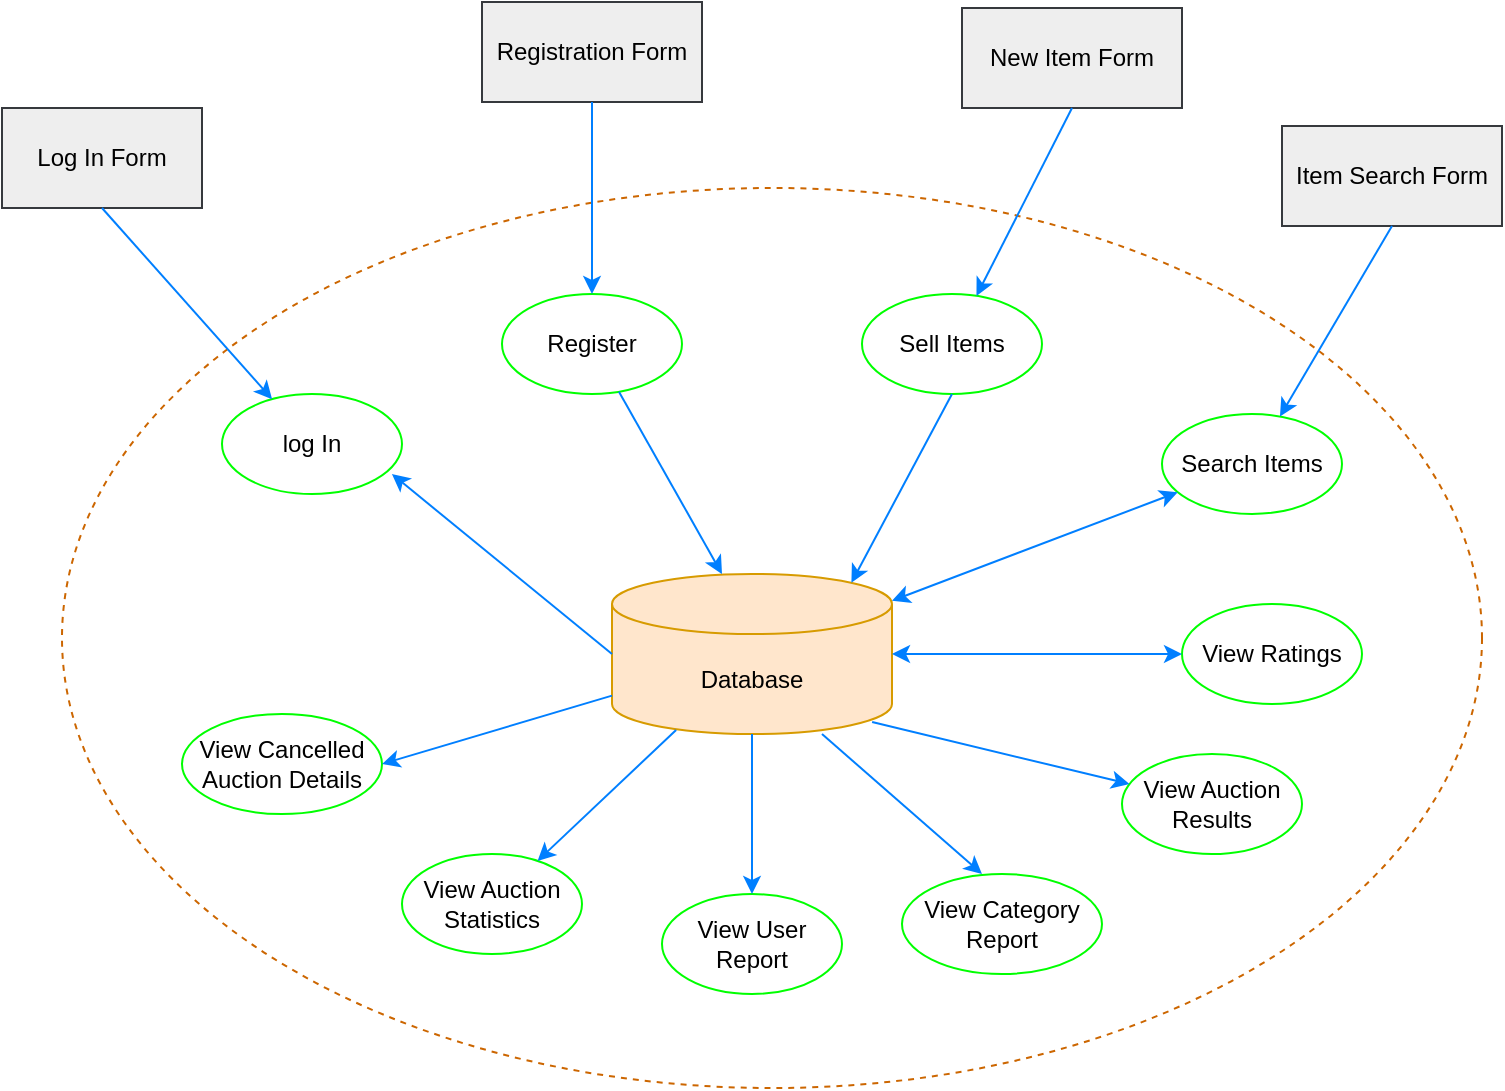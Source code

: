 <mxfile version="23.0.2" type="github">
  <diagram name="Page-1" id="ibN5uEJDEitdcNZKuq6F">
    <mxGraphModel dx="1194" dy="718" grid="1" gridSize="10" guides="1" tooltips="1" connect="1" arrows="1" fold="1" page="1" pageScale="1" pageWidth="850" pageHeight="1100" math="0" shadow="0">
      <root>
        <mxCell id="0" />
        <mxCell id="1" parent="0" />
        <mxCell id="0LvWJx0RIJ58dRhAGcR3-28" value="" style="ellipse;whiteSpace=wrap;html=1;fillStyle=hatch;shadow=0;dashed=1;strokeColor=#CC6600;fillColor=none;backgroundOutline=0;" vertex="1" parent="1">
          <mxGeometry x="70" y="300" width="710" height="450" as="geometry" />
        </mxCell>
        <mxCell id="dUsebAUgYld1Ic8YeYVZ-1" value="Database" style="shape=cylinder3;whiteSpace=wrap;html=1;boundedLbl=1;backgroundOutline=1;size=15;fillColor=#ffe6cc;strokeColor=#d79b00;gradientColor=none;" parent="1" vertex="1">
          <mxGeometry x="345" y="493" width="140" height="80" as="geometry" />
        </mxCell>
        <mxCell id="dUsebAUgYld1Ic8YeYVZ-2" value="log In" style="ellipse;whiteSpace=wrap;html=1;strokeColor=#00FF00;" parent="1" vertex="1">
          <mxGeometry x="150" y="403" width="90" height="50" as="geometry" />
        </mxCell>
        <mxCell id="dUsebAUgYld1Ic8YeYVZ-3" value="" style="endArrow=classic;html=1;rounded=0;entryX=0.944;entryY=0.8;entryDx=0;entryDy=0;entryPerimeter=0;exitX=0;exitY=0.5;exitDx=0;exitDy=0;exitPerimeter=0;curved=0;strokeColor=#007FFF;" parent="1" source="dUsebAUgYld1Ic8YeYVZ-1" target="dUsebAUgYld1Ic8YeYVZ-2" edge="1">
          <mxGeometry width="50" height="50" relative="1" as="geometry">
            <mxPoint x="390" y="683" as="sourcePoint" />
            <mxPoint x="300" y="483" as="targetPoint" />
          </mxGeometry>
        </mxCell>
        <mxCell id="0LvWJx0RIJ58dRhAGcR3-2" value="Register" style="ellipse;whiteSpace=wrap;html=1;strokeColor=#00FF00;" vertex="1" parent="1">
          <mxGeometry x="290" y="353" width="90" height="50" as="geometry" />
        </mxCell>
        <mxCell id="0LvWJx0RIJ58dRhAGcR3-3" value="Sell Items" style="ellipse;whiteSpace=wrap;html=1;strokeColor=#00FF00;" vertex="1" parent="1">
          <mxGeometry x="470" y="353" width="90" height="50" as="geometry" />
        </mxCell>
        <mxCell id="0LvWJx0RIJ58dRhAGcR3-4" value="Search Items" style="ellipse;whiteSpace=wrap;html=1;strokeColor=#00FF00;" vertex="1" parent="1">
          <mxGeometry x="620" y="413" width="90" height="50" as="geometry" />
        </mxCell>
        <mxCell id="0LvWJx0RIJ58dRhAGcR3-5" value="View Ratings" style="ellipse;whiteSpace=wrap;html=1;strokeColor=#00FF00;" vertex="1" parent="1">
          <mxGeometry x="630" y="508" width="90" height="50" as="geometry" />
        </mxCell>
        <mxCell id="0LvWJx0RIJ58dRhAGcR3-6" value="View Auction &lt;br&gt;Results" style="ellipse;whiteSpace=wrap;html=1;strokeColor=#00FF00;" vertex="1" parent="1">
          <mxGeometry x="600" y="583" width="90" height="50" as="geometry" />
        </mxCell>
        <mxCell id="0LvWJx0RIJ58dRhAGcR3-7" value="View Category Report" style="ellipse;whiteSpace=wrap;html=1;strokeColor=#00FF00;" vertex="1" parent="1">
          <mxGeometry x="490" y="643" width="100" height="50" as="geometry" />
        </mxCell>
        <mxCell id="0LvWJx0RIJ58dRhAGcR3-8" value="View User Report" style="ellipse;whiteSpace=wrap;html=1;strokeColor=#00FF00;" vertex="1" parent="1">
          <mxGeometry x="370" y="653" width="90" height="50" as="geometry" />
        </mxCell>
        <mxCell id="0LvWJx0RIJ58dRhAGcR3-9" value="View Auction Statistics" style="ellipse;whiteSpace=wrap;html=1;strokeColor=#00FF00;" vertex="1" parent="1">
          <mxGeometry x="240" y="633" width="90" height="50" as="geometry" />
        </mxCell>
        <mxCell id="0LvWJx0RIJ58dRhAGcR3-10" value="View Cancelled Auction Details" style="ellipse;whiteSpace=wrap;html=1;strokeColor=#00FF00;" vertex="1" parent="1">
          <mxGeometry x="130" y="563" width="100" height="50" as="geometry" />
        </mxCell>
        <mxCell id="0LvWJx0RIJ58dRhAGcR3-12" value="" style="endArrow=classic;html=1;rounded=0;strokeColor=#007FFF;entryX=0.35;entryY=-0.062;entryDx=0;entryDy=0;entryPerimeter=0;" edge="1" parent="1" source="0LvWJx0RIJ58dRhAGcR3-2">
          <mxGeometry width="50" height="50" relative="1" as="geometry">
            <mxPoint x="361" y="407.96" as="sourcePoint" />
            <mxPoint x="400" y="493" as="targetPoint" />
            <Array as="points" />
          </mxGeometry>
        </mxCell>
        <mxCell id="0LvWJx0RIJ58dRhAGcR3-13" value="" style="endArrow=classic;html=1;rounded=0;exitX=0.5;exitY=1;exitDx=0;exitDy=0;curved=0;strokeColor=#007FFF;entryX=0.855;entryY=0;entryDx=0;entryDy=4.35;entryPerimeter=0;" edge="1" parent="1" source="0LvWJx0RIJ58dRhAGcR3-3" target="dUsebAUgYld1Ic8YeYVZ-1">
          <mxGeometry width="50" height="50" relative="1" as="geometry">
            <mxPoint x="580" y="508" as="sourcePoint" />
            <mxPoint x="455" y="491" as="targetPoint" />
          </mxGeometry>
        </mxCell>
        <mxCell id="0LvWJx0RIJ58dRhAGcR3-14" value="" style="endArrow=classic;startArrow=classic;html=1;rounded=0;strokeColor=#007FFF;" edge="1" parent="1" source="dUsebAUgYld1Ic8YeYVZ-1" target="0LvWJx0RIJ58dRhAGcR3-4">
          <mxGeometry width="50" height="50" relative="1" as="geometry">
            <mxPoint x="330" y="643" as="sourcePoint" />
            <mxPoint x="380" y="593" as="targetPoint" />
            <Array as="points" />
          </mxGeometry>
        </mxCell>
        <mxCell id="0LvWJx0RIJ58dRhAGcR3-15" value="" style="endArrow=classic;startArrow=classic;html=1;rounded=0;strokeColor=#007FFF;" edge="1" parent="1" source="dUsebAUgYld1Ic8YeYVZ-1" target="0LvWJx0RIJ58dRhAGcR3-5">
          <mxGeometry width="50" height="50" relative="1" as="geometry">
            <mxPoint x="485" y="583" as="sourcePoint" />
            <mxPoint x="628" y="529" as="targetPoint" />
            <Array as="points" />
          </mxGeometry>
        </mxCell>
        <mxCell id="0LvWJx0RIJ58dRhAGcR3-16" value="" style="endArrow=classic;html=1;rounded=0;exitX=0.929;exitY=0.925;exitDx=0;exitDy=0;exitPerimeter=0;strokeColor=#007FFF;" edge="1" parent="1" source="dUsebAUgYld1Ic8YeYVZ-1" target="0LvWJx0RIJ58dRhAGcR3-6">
          <mxGeometry width="50" height="50" relative="1" as="geometry">
            <mxPoint x="330" y="643" as="sourcePoint" />
            <mxPoint x="490" y="608" as="targetPoint" />
          </mxGeometry>
        </mxCell>
        <mxCell id="0LvWJx0RIJ58dRhAGcR3-17" value="" style="endArrow=classic;html=1;rounded=0;exitX=0.75;exitY=1;exitDx=0;exitDy=0;exitPerimeter=0;strokeColor=#007FFF;entryX=0.4;entryY=0;entryDx=0;entryDy=0;entryPerimeter=0;" edge="1" parent="1" source="dUsebAUgYld1Ic8YeYVZ-1" target="0LvWJx0RIJ58dRhAGcR3-7">
          <mxGeometry width="50" height="50" relative="1" as="geometry">
            <mxPoint x="461" y="592.5" as="sourcePoint" />
            <mxPoint x="590" y="623.5" as="targetPoint" />
          </mxGeometry>
        </mxCell>
        <mxCell id="0LvWJx0RIJ58dRhAGcR3-18" value="" style="endArrow=classic;html=1;rounded=0;strokeColor=#007FFF;entryX=0.5;entryY=0;entryDx=0;entryDy=0;" edge="1" parent="1" source="dUsebAUgYld1Ic8YeYVZ-1" target="0LvWJx0RIJ58dRhAGcR3-8">
          <mxGeometry width="50" height="50" relative="1" as="geometry">
            <mxPoint x="495" y="587" as="sourcePoint" />
            <mxPoint x="624" y="618" as="targetPoint" />
          </mxGeometry>
        </mxCell>
        <mxCell id="0LvWJx0RIJ58dRhAGcR3-20" value="" style="endArrow=classic;html=1;rounded=0;strokeColor=#007FFF;entryX=1;entryY=0.5;entryDx=0;entryDy=0;" edge="1" parent="1" source="dUsebAUgYld1Ic8YeYVZ-1" target="0LvWJx0RIJ58dRhAGcR3-10">
          <mxGeometry width="50" height="50" relative="1" as="geometry">
            <mxPoint x="387" y="581" as="sourcePoint" />
            <mxPoint x="318" y="646" as="targetPoint" />
          </mxGeometry>
        </mxCell>
        <mxCell id="0LvWJx0RIJ58dRhAGcR3-27" value="" style="endArrow=classic;html=1;rounded=0;strokeColor=#007FFF;exitX=0.229;exitY=0.975;exitDx=0;exitDy=0;exitPerimeter=0;" edge="1" parent="1" source="dUsebAUgYld1Ic8YeYVZ-1" target="0LvWJx0RIJ58dRhAGcR3-9">
          <mxGeometry width="50" height="50" relative="1" as="geometry">
            <mxPoint x="377" y="571" as="sourcePoint" />
            <mxPoint x="308" y="636" as="targetPoint" />
          </mxGeometry>
        </mxCell>
        <mxCell id="0LvWJx0RIJ58dRhAGcR3-29" value="Log In Form" style="rounded=0;whiteSpace=wrap;html=1;fillColor=#eeeeee;strokeColor=#36393d;" vertex="1" parent="1">
          <mxGeometry x="40" y="260" width="100" height="50" as="geometry" />
        </mxCell>
        <mxCell id="0LvWJx0RIJ58dRhAGcR3-30" value="" style="endArrow=classic;html=1;rounded=0;exitX=0.5;exitY=1;exitDx=0;exitDy=0;strokeColor=#007FFF;" edge="1" parent="1" source="0LvWJx0RIJ58dRhAGcR3-29" target="dUsebAUgYld1Ic8YeYVZ-2">
          <mxGeometry width="50" height="50" relative="1" as="geometry">
            <mxPoint x="83" y="403" as="sourcePoint" />
            <mxPoint x="240" y="280" as="targetPoint" />
          </mxGeometry>
        </mxCell>
        <mxCell id="0LvWJx0RIJ58dRhAGcR3-32" value="Registration Form" style="rounded=0;whiteSpace=wrap;html=1;fillColor=#eeeeee;strokeColor=#36393d;" vertex="1" parent="1">
          <mxGeometry x="280" y="207" width="110" height="50" as="geometry" />
        </mxCell>
        <mxCell id="0LvWJx0RIJ58dRhAGcR3-33" value="" style="endArrow=classic;html=1;rounded=0;exitX=0.5;exitY=1;exitDx=0;exitDy=0;strokeColor=#007FFF;" edge="1" parent="1" source="0LvWJx0RIJ58dRhAGcR3-32" target="0LvWJx0RIJ58dRhAGcR3-2">
          <mxGeometry width="50" height="50" relative="1" as="geometry">
            <mxPoint x="323" y="350" as="sourcePoint" />
            <mxPoint x="415" y="353" as="targetPoint" />
          </mxGeometry>
        </mxCell>
        <mxCell id="0LvWJx0RIJ58dRhAGcR3-34" value="New Item Form" style="rounded=0;whiteSpace=wrap;html=1;fillColor=#eeeeee;strokeColor=#36393d;" vertex="1" parent="1">
          <mxGeometry x="520" y="210" width="110" height="50" as="geometry" />
        </mxCell>
        <mxCell id="0LvWJx0RIJ58dRhAGcR3-35" value="" style="endArrow=classic;html=1;rounded=0;exitX=0.5;exitY=1;exitDx=0;exitDy=0;strokeColor=#007FFF;" edge="1" parent="1" source="0LvWJx0RIJ58dRhAGcR3-34" target="0LvWJx0RIJ58dRhAGcR3-3">
          <mxGeometry width="50" height="50" relative="1" as="geometry">
            <mxPoint x="513" y="355" as="sourcePoint" />
            <mxPoint x="525" y="350" as="targetPoint" />
          </mxGeometry>
        </mxCell>
        <mxCell id="0LvWJx0RIJ58dRhAGcR3-36" value="Item Search Form" style="rounded=0;whiteSpace=wrap;html=1;fillColor=#eeeeee;strokeColor=#36393d;" vertex="1" parent="1">
          <mxGeometry x="680" y="269" width="110" height="50" as="geometry" />
        </mxCell>
        <mxCell id="0LvWJx0RIJ58dRhAGcR3-37" value="" style="endArrow=classic;html=1;rounded=0;exitX=0.5;exitY=1;exitDx=0;exitDy=0;strokeColor=#007FFF;" edge="1" parent="1" source="0LvWJx0RIJ58dRhAGcR3-36" target="0LvWJx0RIJ58dRhAGcR3-4">
          <mxGeometry width="50" height="50" relative="1" as="geometry">
            <mxPoint x="673" y="414" as="sourcePoint" />
            <mxPoint x="687" y="413" as="targetPoint" />
          </mxGeometry>
        </mxCell>
      </root>
    </mxGraphModel>
  </diagram>
</mxfile>
